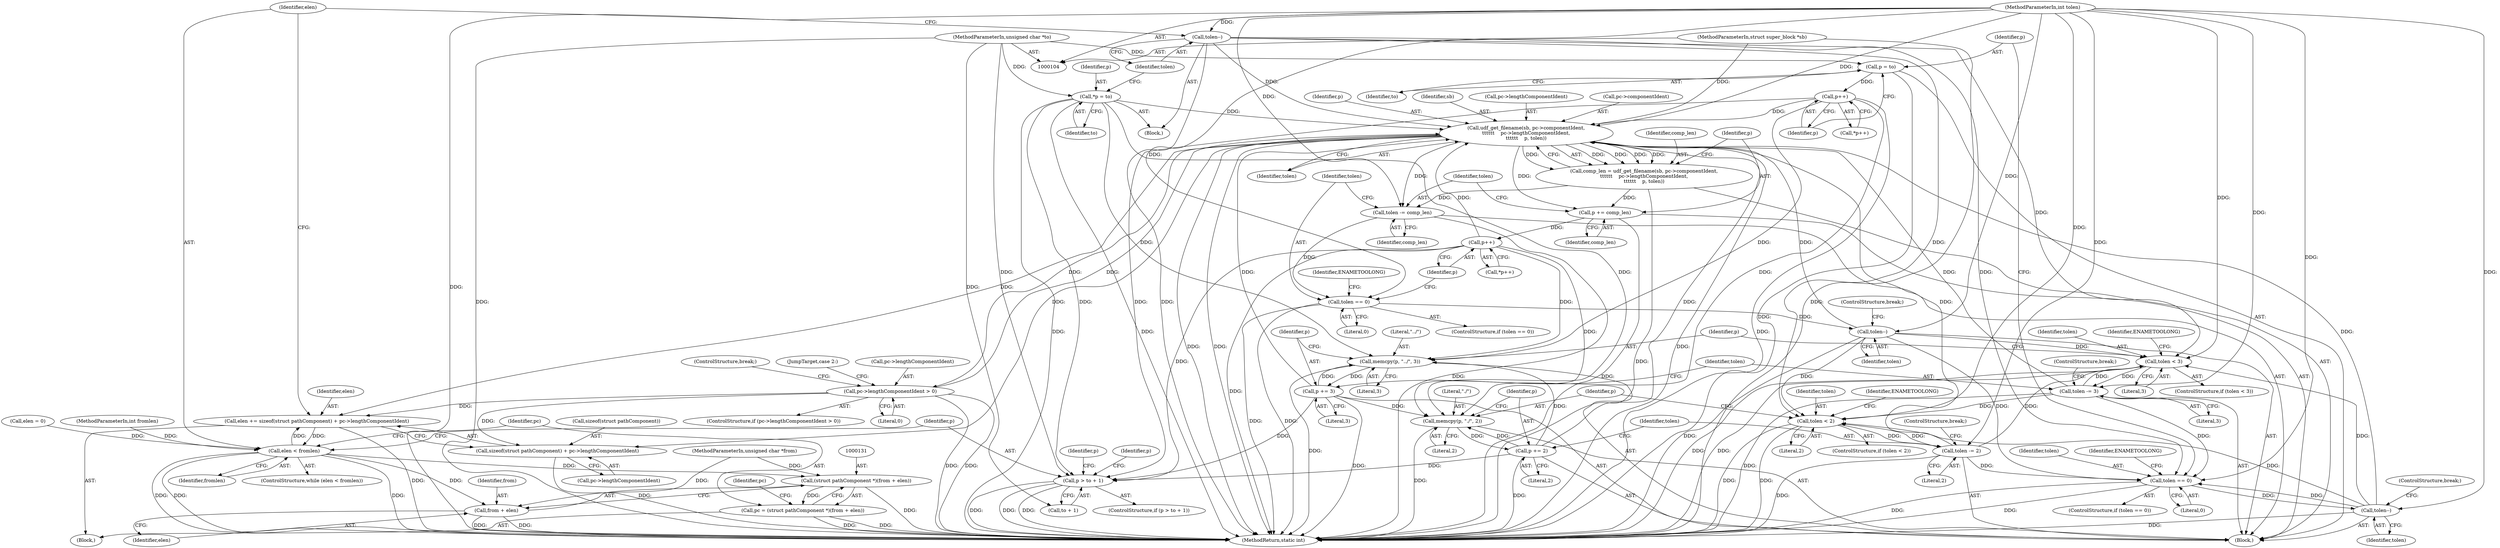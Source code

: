 digraph "0_linux_0e5cc9a40ada6046e6bc3bdfcd0c0d7e4b706b14_1@pointer" {
"1000208" [label="(Call,udf_get_filename(sb, pc->componentIdent,\n\t\t\t\t\t\t    pc->lengthComponentIdent,\n\t\t\t\t\t\t    p, tolen))"];
"1000105" [label="(MethodParameterIn,struct super_block *sb)"];
"1000142" [label="(Call,pc->lengthComponentIdent > 0)"];
"1000208" [label="(Call,udf_get_filename(sb, pc->componentIdent,\n\t\t\t\t\t\t    pc->lengthComponentIdent,\n\t\t\t\t\t\t    p, tolen))"];
"1000179" [label="(Call,p += 3)"];
"1000175" [label="(Call,memcpy(p, \"../\", 3))"];
"1000198" [label="(Call,p += 2)"];
"1000194" [label="(Call,memcpy(p, \"./\", 2))"];
"1000233" [label="(Call,p++)"];
"1000218" [label="(Call,p += comp_len)"];
"1000206" [label="(Call,comp_len = udf_get_filename(sb, pc->componentIdent,\n\t\t\t\t\t\t    pc->lengthComponentIdent,\n\t\t\t\t\t\t    p, tolen))"];
"1000118" [label="(Call,*p = to)"];
"1000108" [label="(MethodParameterIn,unsigned char *to)"];
"1000161" [label="(Call,p++)"];
"1000156" [label="(Call,p = to)"];
"1000236" [label="(Call,tolen--)"];
"1000225" [label="(Call,tolen == 0)"];
"1000221" [label="(Call,tolen -= comp_len)"];
"1000109" [label="(MethodParameterIn,int tolen)"];
"1000121" [label="(Call,tolen--)"];
"1000182" [label="(Call,tolen -= 3)"];
"1000169" [label="(Call,tolen < 3)"];
"1000201" [label="(Call,tolen -= 2)"];
"1000188" [label="(Call,tolen < 2)"];
"1000164" [label="(Call,tolen--)"];
"1000150" [label="(Call,tolen == 0)"];
"1000248" [label="(Call,p > to + 1)"];
"1000239" [label="(Call,elen += sizeof(struct pathComponent) + pc->lengthComponentIdent)"];
"1000124" [label="(Call,elen < fromlen)"];
"1000130" [label="(Call,(struct pathComponent *)(from + elen))"];
"1000128" [label="(Call,pc = (struct pathComponent *)(from + elen))"];
"1000132" [label="(Call,from + elen)"];
"1000241" [label="(Call,sizeof(struct pathComponent) + pc->lengthComponentIdent)"];
"1000105" [label="(MethodParameterIn,struct super_block *sb)"];
"1000230" [label="(Identifier,ENAMETOOLONG)"];
"1000124" [label="(Call,elen < fromlen)"];
"1000184" [label="(Literal,3)"];
"1000171" [label="(Literal,3)"];
"1000107" [label="(MethodParameterIn,int fromlen)"];
"1000127" [label="(Block,)"];
"1000232" [label="(Call,*p++)"];
"1000222" [label="(Identifier,tolen)"];
"1000141" [label="(ControlStructure,if (pc->lengthComponentIdent > 0))"];
"1000267" [label="(MethodReturn,static int)"];
"1000206" [label="(Call,comp_len = udf_get_filename(sb, pc->componentIdent,\n\t\t\t\t\t\t    pc->lengthComponentIdent,\n\t\t\t\t\t\t    p, tolen))"];
"1000125" [label="(Identifier,elen)"];
"1000199" [label="(Identifier,p)"];
"1000202" [label="(Identifier,tolen)"];
"1000151" [label="(Identifier,tolen)"];
"1000130" [label="(Call,(struct pathComponent *)(from + elen))"];
"1000176" [label="(Identifier,p)"];
"1000150" [label="(Call,tolen == 0)"];
"1000209" [label="(Identifier,sb)"];
"1000122" [label="(Identifier,tolen)"];
"1000241" [label="(Call,sizeof(struct pathComponent) + pc->lengthComponentIdent)"];
"1000196" [label="(Literal,\"./\")"];
"1000234" [label="(Identifier,p)"];
"1000168" [label="(ControlStructure,if (tolen < 3))"];
"1000236" [label="(Call,tolen--)"];
"1000177" [label="(Literal,\"../\")"];
"1000195" [label="(Identifier,p)"];
"1000198" [label="(Call,p += 2)"];
"1000194" [label="(Call,memcpy(p, \"./\", 2))"];
"1000137" [label="(Identifier,pc)"];
"1000239" [label="(Call,elen += sizeof(struct pathComponent) + pc->lengthComponentIdent)"];
"1000143" [label="(Call,pc->lengthComponentIdent)"];
"1000161" [label="(Call,p++)"];
"1000155" [label="(Identifier,ENAMETOOLONG)"];
"1000164" [label="(Call,tolen--)"];
"1000126" [label="(Identifier,fromlen)"];
"1000197" [label="(Literal,2)"];
"1000213" [label="(Call,pc->lengthComponentIdent)"];
"1000188" [label="(Call,tolen < 2)"];
"1000255" [label="(Identifier,p)"];
"1000187" [label="(ControlStructure,if (tolen < 2))"];
"1000204" [label="(ControlStructure,break;)"];
"1000119" [label="(Identifier,p)"];
"1000219" [label="(Identifier,p)"];
"1000248" [label="(Call,p > to + 1)"];
"1000162" [label="(Identifier,p)"];
"1000165" [label="(Identifier,tolen)"];
"1000226" [label="(Identifier,tolen)"];
"1000152" [label="(Literal,0)"];
"1000240" [label="(Identifier,elen)"];
"1000121" [label="(Call,tolen--)"];
"1000146" [label="(Literal,0)"];
"1000160" [label="(Call,*p++)"];
"1000120" [label="(Identifier,to)"];
"1000208" [label="(Call,udf_get_filename(sb, pc->componentIdent,\n\t\t\t\t\t\t    pc->lengthComponentIdent,\n\t\t\t\t\t\t    p, tolen))"];
"1000224" [label="(ControlStructure,if (tolen == 0))"];
"1000185" [label="(ControlStructure,break;)"];
"1000181" [label="(Literal,3)"];
"1000249" [label="(Identifier,p)"];
"1000129" [label="(Identifier,pc)"];
"1000218" [label="(Call,p += comp_len)"];
"1000225" [label="(Call,tolen == 0)"];
"1000244" [label="(Call,pc->lengthComponentIdent)"];
"1000149" [label="(ControlStructure,if (tolen == 0))"];
"1000233" [label="(Call,p++)"];
"1000142" [label="(Call,pc->lengthComponentIdent > 0)"];
"1000183" [label="(Identifier,tolen)"];
"1000207" [label="(Identifier,comp_len)"];
"1000110" [label="(Block,)"];
"1000190" [label="(Literal,2)"];
"1000169" [label="(Call,tolen < 3)"];
"1000106" [label="(MethodParameterIn,unsigned char *from)"];
"1000134" [label="(Identifier,elen)"];
"1000158" [label="(Identifier,to)"];
"1000166" [label="(ControlStructure,break;)"];
"1000221" [label="(Call,tolen -= comp_len)"];
"1000147" [label="(ControlStructure,break;)"];
"1000123" [label="(ControlStructure,while (elen < fromlen))"];
"1000148" [label="(JumpTarget,case 2:)"];
"1000193" [label="(Identifier,ENAMETOOLONG)"];
"1000220" [label="(Identifier,comp_len)"];
"1000238" [label="(ControlStructure,break;)"];
"1000262" [label="(Identifier,p)"];
"1000157" [label="(Identifier,p)"];
"1000139" [label="(Block,)"];
"1000175" [label="(Call,memcpy(p, \"../\", 3))"];
"1000132" [label="(Call,from + elen)"];
"1000113" [label="(Call,elen = 0)"];
"1000250" [label="(Call,to + 1)"];
"1000210" [label="(Call,pc->componentIdent)"];
"1000108" [label="(MethodParameterIn,unsigned char *to)"];
"1000200" [label="(Literal,2)"];
"1000201" [label="(Call,tolen -= 2)"];
"1000242" [label="(Call,sizeof(struct pathComponent))"];
"1000179" [label="(Call,p += 3)"];
"1000178" [label="(Literal,3)"];
"1000237" [label="(Identifier,tolen)"];
"1000118" [label="(Call,*p = to)"];
"1000223" [label="(Identifier,comp_len)"];
"1000227" [label="(Literal,0)"];
"1000180" [label="(Identifier,p)"];
"1000216" [label="(Identifier,p)"];
"1000156" [label="(Call,p = to)"];
"1000133" [label="(Identifier,from)"];
"1000203" [label="(Literal,2)"];
"1000109" [label="(MethodParameterIn,int tolen)"];
"1000170" [label="(Identifier,tolen)"];
"1000174" [label="(Identifier,ENAMETOOLONG)"];
"1000247" [label="(ControlStructure,if (p > to + 1))"];
"1000189" [label="(Identifier,tolen)"];
"1000217" [label="(Identifier,tolen)"];
"1000128" [label="(Call,pc = (struct pathComponent *)(from + elen))"];
"1000182" [label="(Call,tolen -= 3)"];
"1000208" -> "1000206"  [label="AST: "];
"1000208" -> "1000217"  [label="CFG: "];
"1000209" -> "1000208"  [label="AST: "];
"1000210" -> "1000208"  [label="AST: "];
"1000213" -> "1000208"  [label="AST: "];
"1000216" -> "1000208"  [label="AST: "];
"1000217" -> "1000208"  [label="AST: "];
"1000206" -> "1000208"  [label="CFG: "];
"1000208" -> "1000267"  [label="DDG: "];
"1000208" -> "1000267"  [label="DDG: "];
"1000208" -> "1000267"  [label="DDG: "];
"1000208" -> "1000142"  [label="DDG: "];
"1000208" -> "1000206"  [label="DDG: "];
"1000208" -> "1000206"  [label="DDG: "];
"1000208" -> "1000206"  [label="DDG: "];
"1000208" -> "1000206"  [label="DDG: "];
"1000208" -> "1000206"  [label="DDG: "];
"1000105" -> "1000208"  [label="DDG: "];
"1000142" -> "1000208"  [label="DDG: "];
"1000179" -> "1000208"  [label="DDG: "];
"1000198" -> "1000208"  [label="DDG: "];
"1000233" -> "1000208"  [label="DDG: "];
"1000118" -> "1000208"  [label="DDG: "];
"1000161" -> "1000208"  [label="DDG: "];
"1000236" -> "1000208"  [label="DDG: "];
"1000121" -> "1000208"  [label="DDG: "];
"1000182" -> "1000208"  [label="DDG: "];
"1000201" -> "1000208"  [label="DDG: "];
"1000164" -> "1000208"  [label="DDG: "];
"1000109" -> "1000208"  [label="DDG: "];
"1000208" -> "1000218"  [label="DDG: "];
"1000208" -> "1000221"  [label="DDG: "];
"1000208" -> "1000239"  [label="DDG: "];
"1000208" -> "1000241"  [label="DDG: "];
"1000105" -> "1000104"  [label="AST: "];
"1000105" -> "1000267"  [label="DDG: "];
"1000142" -> "1000141"  [label="AST: "];
"1000142" -> "1000146"  [label="CFG: "];
"1000143" -> "1000142"  [label="AST: "];
"1000146" -> "1000142"  [label="AST: "];
"1000147" -> "1000142"  [label="CFG: "];
"1000148" -> "1000142"  [label="CFG: "];
"1000142" -> "1000267"  [label="DDG: "];
"1000142" -> "1000267"  [label="DDG: "];
"1000142" -> "1000239"  [label="DDG: "];
"1000142" -> "1000241"  [label="DDG: "];
"1000179" -> "1000139"  [label="AST: "];
"1000179" -> "1000181"  [label="CFG: "];
"1000180" -> "1000179"  [label="AST: "];
"1000181" -> "1000179"  [label="AST: "];
"1000183" -> "1000179"  [label="CFG: "];
"1000179" -> "1000267"  [label="DDG: "];
"1000179" -> "1000175"  [label="DDG: "];
"1000175" -> "1000179"  [label="DDG: "];
"1000179" -> "1000194"  [label="DDG: "];
"1000179" -> "1000248"  [label="DDG: "];
"1000175" -> "1000139"  [label="AST: "];
"1000175" -> "1000178"  [label="CFG: "];
"1000176" -> "1000175"  [label="AST: "];
"1000177" -> "1000175"  [label="AST: "];
"1000178" -> "1000175"  [label="AST: "];
"1000180" -> "1000175"  [label="CFG: "];
"1000175" -> "1000267"  [label="DDG: "];
"1000198" -> "1000175"  [label="DDG: "];
"1000233" -> "1000175"  [label="DDG: "];
"1000118" -> "1000175"  [label="DDG: "];
"1000161" -> "1000175"  [label="DDG: "];
"1000198" -> "1000139"  [label="AST: "];
"1000198" -> "1000200"  [label="CFG: "];
"1000199" -> "1000198"  [label="AST: "];
"1000200" -> "1000198"  [label="AST: "];
"1000202" -> "1000198"  [label="CFG: "];
"1000198" -> "1000267"  [label="DDG: "];
"1000198" -> "1000194"  [label="DDG: "];
"1000194" -> "1000198"  [label="DDG: "];
"1000198" -> "1000248"  [label="DDG: "];
"1000194" -> "1000139"  [label="AST: "];
"1000194" -> "1000197"  [label="CFG: "];
"1000195" -> "1000194"  [label="AST: "];
"1000196" -> "1000194"  [label="AST: "];
"1000197" -> "1000194"  [label="AST: "];
"1000199" -> "1000194"  [label="CFG: "];
"1000194" -> "1000267"  [label="DDG: "];
"1000233" -> "1000194"  [label="DDG: "];
"1000118" -> "1000194"  [label="DDG: "];
"1000161" -> "1000194"  [label="DDG: "];
"1000233" -> "1000232"  [label="AST: "];
"1000233" -> "1000234"  [label="CFG: "];
"1000234" -> "1000233"  [label="AST: "];
"1000232" -> "1000233"  [label="CFG: "];
"1000233" -> "1000267"  [label="DDG: "];
"1000218" -> "1000233"  [label="DDG: "];
"1000233" -> "1000248"  [label="DDG: "];
"1000218" -> "1000139"  [label="AST: "];
"1000218" -> "1000220"  [label="CFG: "];
"1000219" -> "1000218"  [label="AST: "];
"1000220" -> "1000218"  [label="AST: "];
"1000222" -> "1000218"  [label="CFG: "];
"1000218" -> "1000267"  [label="DDG: "];
"1000206" -> "1000218"  [label="DDG: "];
"1000206" -> "1000139"  [label="AST: "];
"1000207" -> "1000206"  [label="AST: "];
"1000219" -> "1000206"  [label="CFG: "];
"1000206" -> "1000267"  [label="DDG: "];
"1000206" -> "1000221"  [label="DDG: "];
"1000118" -> "1000110"  [label="AST: "];
"1000118" -> "1000120"  [label="CFG: "];
"1000119" -> "1000118"  [label="AST: "];
"1000120" -> "1000118"  [label="AST: "];
"1000122" -> "1000118"  [label="CFG: "];
"1000118" -> "1000267"  [label="DDG: "];
"1000118" -> "1000267"  [label="DDG: "];
"1000108" -> "1000118"  [label="DDG: "];
"1000118" -> "1000248"  [label="DDG: "];
"1000108" -> "1000104"  [label="AST: "];
"1000108" -> "1000267"  [label="DDG: "];
"1000108" -> "1000156"  [label="DDG: "];
"1000108" -> "1000248"  [label="DDG: "];
"1000108" -> "1000250"  [label="DDG: "];
"1000161" -> "1000160"  [label="AST: "];
"1000161" -> "1000162"  [label="CFG: "];
"1000162" -> "1000161"  [label="AST: "];
"1000160" -> "1000161"  [label="CFG: "];
"1000161" -> "1000267"  [label="DDG: "];
"1000156" -> "1000161"  [label="DDG: "];
"1000161" -> "1000248"  [label="DDG: "];
"1000156" -> "1000139"  [label="AST: "];
"1000156" -> "1000158"  [label="CFG: "];
"1000157" -> "1000156"  [label="AST: "];
"1000158" -> "1000156"  [label="AST: "];
"1000162" -> "1000156"  [label="CFG: "];
"1000156" -> "1000267"  [label="DDG: "];
"1000236" -> "1000139"  [label="AST: "];
"1000236" -> "1000237"  [label="CFG: "];
"1000237" -> "1000236"  [label="AST: "];
"1000238" -> "1000236"  [label="CFG: "];
"1000236" -> "1000267"  [label="DDG: "];
"1000236" -> "1000150"  [label="DDG: "];
"1000236" -> "1000169"  [label="DDG: "];
"1000236" -> "1000188"  [label="DDG: "];
"1000225" -> "1000236"  [label="DDG: "];
"1000109" -> "1000236"  [label="DDG: "];
"1000225" -> "1000224"  [label="AST: "];
"1000225" -> "1000227"  [label="CFG: "];
"1000226" -> "1000225"  [label="AST: "];
"1000227" -> "1000225"  [label="AST: "];
"1000230" -> "1000225"  [label="CFG: "];
"1000234" -> "1000225"  [label="CFG: "];
"1000225" -> "1000267"  [label="DDG: "];
"1000225" -> "1000267"  [label="DDG: "];
"1000221" -> "1000225"  [label="DDG: "];
"1000109" -> "1000225"  [label="DDG: "];
"1000221" -> "1000139"  [label="AST: "];
"1000221" -> "1000223"  [label="CFG: "];
"1000222" -> "1000221"  [label="AST: "];
"1000223" -> "1000221"  [label="AST: "];
"1000226" -> "1000221"  [label="CFG: "];
"1000221" -> "1000267"  [label="DDG: "];
"1000109" -> "1000221"  [label="DDG: "];
"1000109" -> "1000104"  [label="AST: "];
"1000109" -> "1000267"  [label="DDG: "];
"1000109" -> "1000121"  [label="DDG: "];
"1000109" -> "1000150"  [label="DDG: "];
"1000109" -> "1000164"  [label="DDG: "];
"1000109" -> "1000169"  [label="DDG: "];
"1000109" -> "1000182"  [label="DDG: "];
"1000109" -> "1000188"  [label="DDG: "];
"1000109" -> "1000201"  [label="DDG: "];
"1000121" -> "1000110"  [label="AST: "];
"1000121" -> "1000122"  [label="CFG: "];
"1000122" -> "1000121"  [label="AST: "];
"1000125" -> "1000121"  [label="CFG: "];
"1000121" -> "1000267"  [label="DDG: "];
"1000121" -> "1000150"  [label="DDG: "];
"1000121" -> "1000169"  [label="DDG: "];
"1000121" -> "1000188"  [label="DDG: "];
"1000182" -> "1000139"  [label="AST: "];
"1000182" -> "1000184"  [label="CFG: "];
"1000183" -> "1000182"  [label="AST: "];
"1000184" -> "1000182"  [label="AST: "];
"1000185" -> "1000182"  [label="CFG: "];
"1000182" -> "1000267"  [label="DDG: "];
"1000182" -> "1000150"  [label="DDG: "];
"1000182" -> "1000169"  [label="DDG: "];
"1000169" -> "1000182"  [label="DDG: "];
"1000182" -> "1000188"  [label="DDG: "];
"1000169" -> "1000168"  [label="AST: "];
"1000169" -> "1000171"  [label="CFG: "];
"1000170" -> "1000169"  [label="AST: "];
"1000171" -> "1000169"  [label="AST: "];
"1000174" -> "1000169"  [label="CFG: "];
"1000176" -> "1000169"  [label="CFG: "];
"1000169" -> "1000267"  [label="DDG: "];
"1000169" -> "1000267"  [label="DDG: "];
"1000201" -> "1000169"  [label="DDG: "];
"1000164" -> "1000169"  [label="DDG: "];
"1000201" -> "1000139"  [label="AST: "];
"1000201" -> "1000203"  [label="CFG: "];
"1000202" -> "1000201"  [label="AST: "];
"1000203" -> "1000201"  [label="AST: "];
"1000204" -> "1000201"  [label="CFG: "];
"1000201" -> "1000267"  [label="DDG: "];
"1000201" -> "1000150"  [label="DDG: "];
"1000201" -> "1000188"  [label="DDG: "];
"1000188" -> "1000201"  [label="DDG: "];
"1000188" -> "1000187"  [label="AST: "];
"1000188" -> "1000190"  [label="CFG: "];
"1000189" -> "1000188"  [label="AST: "];
"1000190" -> "1000188"  [label="AST: "];
"1000193" -> "1000188"  [label="CFG: "];
"1000195" -> "1000188"  [label="CFG: "];
"1000188" -> "1000267"  [label="DDG: "];
"1000188" -> "1000267"  [label="DDG: "];
"1000164" -> "1000188"  [label="DDG: "];
"1000164" -> "1000139"  [label="AST: "];
"1000164" -> "1000165"  [label="CFG: "];
"1000165" -> "1000164"  [label="AST: "];
"1000166" -> "1000164"  [label="CFG: "];
"1000164" -> "1000267"  [label="DDG: "];
"1000164" -> "1000150"  [label="DDG: "];
"1000150" -> "1000164"  [label="DDG: "];
"1000150" -> "1000149"  [label="AST: "];
"1000150" -> "1000152"  [label="CFG: "];
"1000151" -> "1000150"  [label="AST: "];
"1000152" -> "1000150"  [label="AST: "];
"1000155" -> "1000150"  [label="CFG: "];
"1000157" -> "1000150"  [label="CFG: "];
"1000150" -> "1000267"  [label="DDG: "];
"1000150" -> "1000267"  [label="DDG: "];
"1000248" -> "1000247"  [label="AST: "];
"1000248" -> "1000250"  [label="CFG: "];
"1000249" -> "1000248"  [label="AST: "];
"1000250" -> "1000248"  [label="AST: "];
"1000255" -> "1000248"  [label="CFG: "];
"1000262" -> "1000248"  [label="CFG: "];
"1000248" -> "1000267"  [label="DDG: "];
"1000248" -> "1000267"  [label="DDG: "];
"1000248" -> "1000267"  [label="DDG: "];
"1000239" -> "1000127"  [label="AST: "];
"1000239" -> "1000241"  [label="CFG: "];
"1000240" -> "1000239"  [label="AST: "];
"1000241" -> "1000239"  [label="AST: "];
"1000125" -> "1000239"  [label="CFG: "];
"1000239" -> "1000267"  [label="DDG: "];
"1000239" -> "1000124"  [label="DDG: "];
"1000124" -> "1000239"  [label="DDG: "];
"1000124" -> "1000123"  [label="AST: "];
"1000124" -> "1000126"  [label="CFG: "];
"1000125" -> "1000124"  [label="AST: "];
"1000126" -> "1000124"  [label="AST: "];
"1000129" -> "1000124"  [label="CFG: "];
"1000249" -> "1000124"  [label="CFG: "];
"1000124" -> "1000267"  [label="DDG: "];
"1000124" -> "1000267"  [label="DDG: "];
"1000124" -> "1000267"  [label="DDG: "];
"1000113" -> "1000124"  [label="DDG: "];
"1000107" -> "1000124"  [label="DDG: "];
"1000124" -> "1000130"  [label="DDG: "];
"1000124" -> "1000132"  [label="DDG: "];
"1000130" -> "1000128"  [label="AST: "];
"1000130" -> "1000132"  [label="CFG: "];
"1000131" -> "1000130"  [label="AST: "];
"1000132" -> "1000130"  [label="AST: "];
"1000128" -> "1000130"  [label="CFG: "];
"1000130" -> "1000267"  [label="DDG: "];
"1000130" -> "1000128"  [label="DDG: "];
"1000106" -> "1000130"  [label="DDG: "];
"1000128" -> "1000127"  [label="AST: "];
"1000129" -> "1000128"  [label="AST: "];
"1000137" -> "1000128"  [label="CFG: "];
"1000128" -> "1000267"  [label="DDG: "];
"1000128" -> "1000267"  [label="DDG: "];
"1000132" -> "1000134"  [label="CFG: "];
"1000133" -> "1000132"  [label="AST: "];
"1000134" -> "1000132"  [label="AST: "];
"1000132" -> "1000267"  [label="DDG: "];
"1000132" -> "1000267"  [label="DDG: "];
"1000106" -> "1000132"  [label="DDG: "];
"1000241" -> "1000244"  [label="CFG: "];
"1000242" -> "1000241"  [label="AST: "];
"1000244" -> "1000241"  [label="AST: "];
"1000241" -> "1000267"  [label="DDG: "];
}
